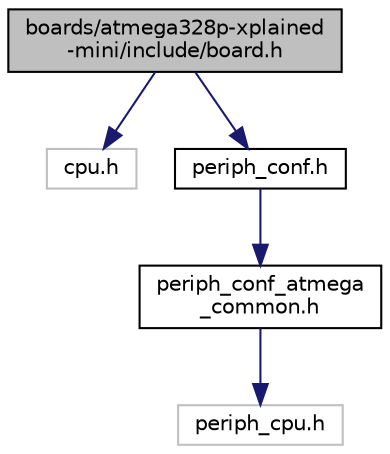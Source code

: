 digraph "boards/atmega328p-xplained-mini/include/board.h"
{
 // LATEX_PDF_SIZE
  edge [fontname="Helvetica",fontsize="10",labelfontname="Helvetica",labelfontsize="10"];
  node [fontname="Helvetica",fontsize="10",shape=record];
  Node1 [label="boards/atmega328p-xplained\l-mini/include/board.h",height=0.2,width=0.4,color="black", fillcolor="grey75", style="filled", fontcolor="black",tooltip="Board specific definitions for the standalone ATmega328p \"board\"."];
  Node1 -> Node2 [color="midnightblue",fontsize="10",style="solid",fontname="Helvetica"];
  Node2 [label="cpu.h",height=0.2,width=0.4,color="grey75", fillcolor="white", style="filled",tooltip=" "];
  Node1 -> Node3 [color="midnightblue",fontsize="10",style="solid",fontname="Helvetica"];
  Node3 [label="periph_conf.h",height=0.2,width=0.4,color="black", fillcolor="white", style="filled",URL="$boards_2atmega328p-xplained-mini_2include_2periph__conf_8h.html",tooltip="Peripheral MCU configuration for the ATmega328p xplained mini \"board\"."];
  Node3 -> Node4 [color="midnightblue",fontsize="10",style="solid",fontname="Helvetica"];
  Node4 [label="periph_conf_atmega\l_common.h",height=0.2,width=0.4,color="black", fillcolor="white", style="filled",URL="$periph__conf__atmega__common_8h.html",tooltip="Common configuration of MCU periphery for ATmega boards."];
  Node4 -> Node5 [color="midnightblue",fontsize="10",style="solid",fontname="Helvetica"];
  Node5 [label="periph_cpu.h",height=0.2,width=0.4,color="grey75", fillcolor="white", style="filled",tooltip=" "];
}
